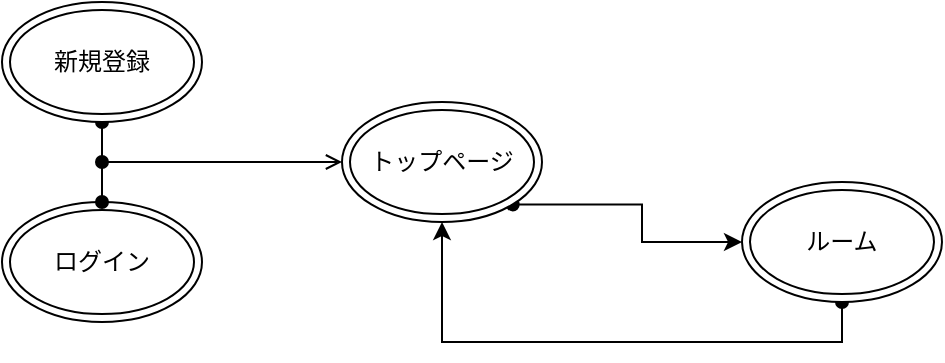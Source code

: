 <mxfile version="14.2.4" type="embed" pages="2">
    <diagram id="OjsaAev7p_nLIKauJl5C" name="画面遷移図">
        <mxGraphModel dx="245" dy="337" grid="1" gridSize="10" guides="1" tooltips="1" connect="1" arrows="1" fold="1" page="1" pageScale="1" pageWidth="827" pageHeight="1169" math="0" shadow="0">
            <root>
                <mxCell id="PQoY2aGE7J87_mw1m_yg-0"/>
                <mxCell id="PQoY2aGE7J87_mw1m_yg-1" parent="PQoY2aGE7J87_mw1m_yg-0"/>
                <mxCell id="PQoY2aGE7J87_mw1m_yg-2" style="edgeStyle=orthogonalEdgeStyle;rounded=0;orthogonalLoop=1;jettySize=auto;html=1;exitX=0;exitY=0.5;exitDx=0;exitDy=0;startArrow=open;startFill=0;endArrow=oval;endFill=1;" parent="PQoY2aGE7J87_mw1m_yg-1" source="PQoY2aGE7J87_mw1m_yg-5" edge="1">
                    <mxGeometry relative="1" as="geometry">
                        <mxPoint x="90" y="120" as="targetPoint"/>
                    </mxGeometry>
                </mxCell>
                <mxCell id="PQoY2aGE7J87_mw1m_yg-4" style="edgeStyle=orthogonalEdgeStyle;rounded=0;orthogonalLoop=1;jettySize=auto;html=1;exitX=1;exitY=1;exitDx=0;exitDy=0;entryX=0;entryY=0.5;entryDx=0;entryDy=0;startArrow=oval;startFill=1;" parent="PQoY2aGE7J87_mw1m_yg-1" source="PQoY2aGE7J87_mw1m_yg-5" target="PQoY2aGE7J87_mw1m_yg-12" edge="1">
                    <mxGeometry relative="1" as="geometry"/>
                </mxCell>
                <mxCell id="PQoY2aGE7J87_mw1m_yg-5" value="トップページ" style="ellipse;shape=doubleEllipse;whiteSpace=wrap;html=1;" parent="PQoY2aGE7J87_mw1m_yg-1" vertex="1">
                    <mxGeometry x="210" y="90" width="100" height="60" as="geometry"/>
                </mxCell>
                <mxCell id="PQoY2aGE7J87_mw1m_yg-8" value="ログイン" style="ellipse;shape=doubleEllipse;whiteSpace=wrap;html=1;" parent="PQoY2aGE7J87_mw1m_yg-1" vertex="1">
                    <mxGeometry x="40" y="140" width="100" height="60" as="geometry"/>
                </mxCell>
                <mxCell id="PQoY2aGE7J87_mw1m_yg-9" style="edgeStyle=orthogonalEdgeStyle;rounded=0;orthogonalLoop=1;jettySize=auto;html=1;entryX=0.5;entryY=0;entryDx=0;entryDy=0;startArrow=oval;startFill=1;endArrow=oval;endFill=1;exitX=0.5;exitY=1;exitDx=0;exitDy=0;" parent="PQoY2aGE7J87_mw1m_yg-1" source="PQoY2aGE7J87_mw1m_yg-10" target="PQoY2aGE7J87_mw1m_yg-8" edge="1">
                    <mxGeometry relative="1" as="geometry">
                        <mxPoint x="90" y="90" as="sourcePoint"/>
                        <Array as="points">
                            <mxPoint x="90" y="120"/>
                            <mxPoint x="90" y="120"/>
                        </Array>
                    </mxGeometry>
                </mxCell>
                <mxCell id="PQoY2aGE7J87_mw1m_yg-10" value="新規登録" style="ellipse;shape=doubleEllipse;whiteSpace=wrap;html=1;" parent="PQoY2aGE7J87_mw1m_yg-1" vertex="1">
                    <mxGeometry x="40" y="40" width="100" height="60" as="geometry"/>
                </mxCell>
                <mxCell id="PQoY2aGE7J87_mw1m_yg-11" style="edgeStyle=orthogonalEdgeStyle;rounded=0;orthogonalLoop=1;jettySize=auto;html=1;exitX=0.5;exitY=1;exitDx=0;exitDy=0;entryX=0.5;entryY=1;entryDx=0;entryDy=0;startArrow=oval;startFill=1;" parent="PQoY2aGE7J87_mw1m_yg-1" source="PQoY2aGE7J87_mw1m_yg-12" target="PQoY2aGE7J87_mw1m_yg-5" edge="1">
                    <mxGeometry relative="1" as="geometry"/>
                </mxCell>
                <mxCell id="PQoY2aGE7J87_mw1m_yg-12" value="ルーム" style="ellipse;shape=doubleEllipse;whiteSpace=wrap;html=1;" parent="PQoY2aGE7J87_mw1m_yg-1" vertex="1">
                    <mxGeometry x="410" y="130" width="100" height="60" as="geometry"/>
                </mxCell>
            </root>
        </mxGraphModel>
    </diagram>
    <diagram id="K28jVhx3_2gLTnLwg2gF" name="ER図">
        <mxGraphModel dx="245" dy="337" grid="1" gridSize="10" guides="1" tooltips="1" connect="1" arrows="1" fold="1" page="1" pageScale="1" pageWidth="827" pageHeight="1169" math="0" shadow="0">
            <root>
                <mxCell id="t0BBT-2aw_WjJmmJXO8t-0"/>
                <mxCell id="t0BBT-2aw_WjJmmJXO8t-1" parent="t0BBT-2aw_WjJmmJXO8t-0"/>
                <mxCell id="MJp1ohsjsbMVw-OU_ym9-2" value="message" style="swimlane;fontStyle=0;childLayout=stackLayout;horizontal=1;startSize=26;horizontalStack=0;resizeParent=1;resizeParentMax=0;resizeLast=0;collapsible=1;marginBottom=0;align=center;fontSize=14;" parent="t0BBT-2aw_WjJmmJXO8t-1" vertex="1">
                    <mxGeometry x="280" width="160" height="116" as="geometry"/>
                </mxCell>
                <mxCell id="MJp1ohsjsbMVw-OU_ym9-4" value="content&#10;" style="text;strokeColor=none;fillColor=none;spacingLeft=4;spacingRight=4;overflow=hidden;rotatable=0;points=[[0,0.5],[1,0.5]];portConstraint=eastwest;fontSize=12;" parent="MJp1ohsjsbMVw-OU_ym9-2" vertex="1">
                    <mxGeometry y="26" width="160" height="30" as="geometry"/>
                </mxCell>
                <mxCell id="MJp1ohsjsbMVw-OU_ym9-5" value="user_id" style="text;strokeColor=none;fillColor=none;spacingLeft=4;spacingRight=4;overflow=hidden;rotatable=0;points=[[0,0.5],[1,0.5]];portConstraint=eastwest;fontSize=12;" parent="MJp1ohsjsbMVw-OU_ym9-2" vertex="1">
                    <mxGeometry y="56" width="160" height="30" as="geometry"/>
                </mxCell>
                <mxCell id="MJp1ohsjsbMVw-OU_ym9-6" value="room_id" style="text;strokeColor=none;fillColor=none;spacingLeft=4;spacingRight=4;overflow=hidden;rotatable=0;points=[[0,0.5],[1,0.5]];portConstraint=eastwest;fontSize=12;" parent="MJp1ohsjsbMVw-OU_ym9-2" vertex="1">
                    <mxGeometry y="86" width="160" height="30" as="geometry"/>
                </mxCell>
                <mxCell id="MJp1ohsjsbMVw-OU_ym9-21" style="edgeStyle=orthogonalEdgeStyle;rounded=0;orthogonalLoop=1;jettySize=auto;html=1;entryX=0;entryY=0.8;entryDx=0;entryDy=0;entryPerimeter=0;startArrow=ERone;startFill=0;endArrow=ERoneToMany;endFill=0;" parent="t0BBT-2aw_WjJmmJXO8t-1" source="MJp1ohsjsbMVw-OU_ym9-7" target="MJp1ohsjsbMVw-OU_ym9-12" edge="1">
                    <mxGeometry relative="1" as="geometry"/>
                </mxCell>
                <mxCell id="MJp1ohsjsbMVw-OU_ym9-7" value="user" style="swimlane;fontStyle=0;childLayout=stackLayout;horizontal=1;startSize=26;horizontalStack=0;resizeParent=1;resizeParentMax=0;resizeLast=0;collapsible=1;marginBottom=0;align=center;fontSize=14;" parent="t0BBT-2aw_WjJmmJXO8t-1" vertex="1">
                    <mxGeometry x="80" y="230" width="160" height="116" as="geometry"/>
                </mxCell>
                <mxCell id="MJp1ohsjsbMVw-OU_ym9-8" value="name" style="text;strokeColor=none;fillColor=none;spacingLeft=4;spacingRight=4;overflow=hidden;rotatable=0;points=[[0,0.5],[1,0.5]];portConstraint=eastwest;fontSize=12;" parent="MJp1ohsjsbMVw-OU_ym9-7" vertex="1">
                    <mxGeometry y="26" width="160" height="30" as="geometry"/>
                </mxCell>
                <mxCell id="MJp1ohsjsbMVw-OU_ym9-9" value="email" style="text;strokeColor=none;fillColor=none;spacingLeft=4;spacingRight=4;overflow=hidden;rotatable=0;points=[[0,0.5],[1,0.5]];portConstraint=eastwest;fontSize=12;" parent="MJp1ohsjsbMVw-OU_ym9-7" vertex="1">
                    <mxGeometry y="56" width="160" height="30" as="geometry"/>
                </mxCell>
                <mxCell id="MJp1ohsjsbMVw-OU_ym9-10" value="password" style="text;strokeColor=none;fillColor=none;spacingLeft=4;spacingRight=4;overflow=hidden;rotatable=0;points=[[0,0.5],[1,0.5]];portConstraint=eastwest;fontSize=12;" parent="MJp1ohsjsbMVw-OU_ym9-7" vertex="1">
                    <mxGeometry y="86" width="160" height="30" as="geometry"/>
                </mxCell>
                <mxCell id="MJp1ohsjsbMVw-OU_ym9-11" value="user_room&#10;" style="swimlane;fontStyle=0;childLayout=stackLayout;horizontal=1;startSize=26;horizontalStack=0;resizeParent=1;resizeParentMax=0;resizeLast=0;collapsible=1;marginBottom=0;align=center;fontSize=14;" parent="t0BBT-2aw_WjJmmJXO8t-1" vertex="1">
                    <mxGeometry x="280" y="410" width="160" height="86" as="geometry"/>
                </mxCell>
                <mxCell id="MJp1ohsjsbMVw-OU_ym9-12" value="user_id" style="text;strokeColor=none;fillColor=none;spacingLeft=4;spacingRight=4;overflow=hidden;rotatable=0;points=[[0,0.5],[1,0.5]];portConstraint=eastwest;fontSize=12;" parent="MJp1ohsjsbMVw-OU_ym9-11" vertex="1">
                    <mxGeometry y="26" width="160" height="30" as="geometry"/>
                </mxCell>
                <mxCell id="MJp1ohsjsbMVw-OU_ym9-13" value="room_id" style="text;strokeColor=none;fillColor=none;spacingLeft=4;spacingRight=4;overflow=hidden;rotatable=0;points=[[0,0.5],[1,0.5]];portConstraint=eastwest;fontSize=12;" parent="MJp1ohsjsbMVw-OU_ym9-11" vertex="1">
                    <mxGeometry y="56" width="160" height="30" as="geometry"/>
                </mxCell>
                <mxCell id="MJp1ohsjsbMVw-OU_ym9-20" style="edgeStyle=orthogonalEdgeStyle;rounded=0;orthogonalLoop=1;jettySize=auto;html=1;startArrow=ERone;startFill=0;endArrow=ERoneToMany;endFill=0;" parent="t0BBT-2aw_WjJmmJXO8t-1" source="MJp1ohsjsbMVw-OU_ym9-15" target="MJp1ohsjsbMVw-OU_ym9-12" edge="1">
                    <mxGeometry relative="1" as="geometry">
                        <Array as="points">
                            <mxPoint x="570" y="464"/>
                        </Array>
                    </mxGeometry>
                </mxCell>
                <mxCell id="MJp1ohsjsbMVw-OU_ym9-15" value="room" style="swimlane;fontStyle=0;childLayout=stackLayout;horizontal=1;startSize=26;horizontalStack=0;resizeParent=1;resizeParentMax=0;resizeLast=0;collapsible=1;marginBottom=0;align=center;fontSize=14;" parent="t0BBT-2aw_WjJmmJXO8t-1" vertex="1">
                    <mxGeometry x="490" y="236" width="160" height="60" as="geometry"/>
                </mxCell>
                <mxCell id="MJp1ohsjsbMVw-OU_ym9-16" value="name&#10;" style="text;strokeColor=none;fillColor=none;spacingLeft=4;spacingRight=4;overflow=hidden;rotatable=0;points=[[0,0.5],[1,0.5]];portConstraint=eastwest;fontSize=12;" parent="MJp1ohsjsbMVw-OU_ym9-15" vertex="1">
                    <mxGeometry y="26" width="160" height="34" as="geometry"/>
                </mxCell>
                <mxCell id="MJp1ohsjsbMVw-OU_ym9-19" style="edgeStyle=orthogonalEdgeStyle;rounded=0;orthogonalLoop=1;jettySize=auto;html=1;exitX=1;exitY=0.5;exitDx=0;exitDy=0;entryX=0.5;entryY=0;entryDx=0;entryDy=0;endArrow=ERoneToMany;endFill=0;startArrow=ERone;startFill=0;" parent="t0BBT-2aw_WjJmmJXO8t-1" source="MJp1ohsjsbMVw-OU_ym9-5" target="MJp1ohsjsbMVw-OU_ym9-15" edge="1">
                    <mxGeometry relative="1" as="geometry"/>
                </mxCell>
                <mxCell id="MJp1ohsjsbMVw-OU_ym9-22" style="edgeStyle=orthogonalEdgeStyle;rounded=0;orthogonalLoop=1;jettySize=auto;html=1;entryX=0.5;entryY=0;entryDx=0;entryDy=0;startArrow=ERone;startFill=0;endArrow=ERoneToMany;endFill=0;" parent="t0BBT-2aw_WjJmmJXO8t-1" source="MJp1ohsjsbMVw-OU_ym9-5" target="MJp1ohsjsbMVw-OU_ym9-7" edge="1">
                    <mxGeometry relative="1" as="geometry"/>
                </mxCell>
            </root>
        </mxGraphModel>
    </diagram>
</mxfile>